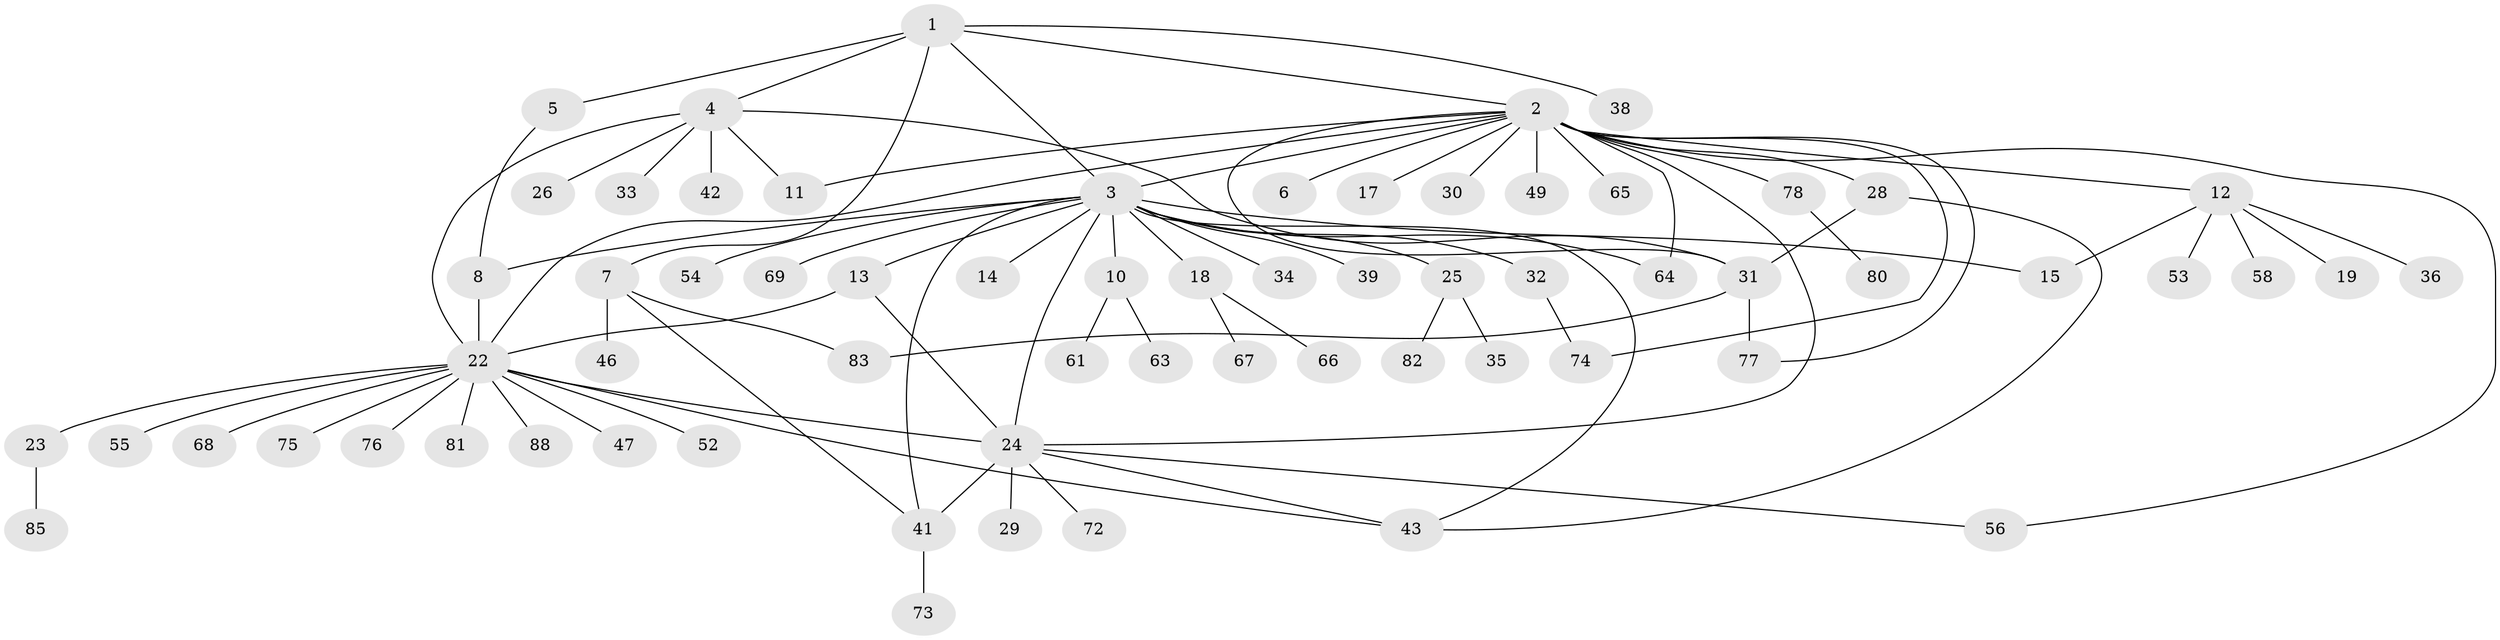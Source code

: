 // Generated by graph-tools (version 1.1) at 2025/52/02/27/25 19:52:00]
// undirected, 66 vertices, 87 edges
graph export_dot {
graph [start="1"]
  node [color=gray90,style=filled];
  1 [super="+16"];
  2 [super="+27"];
  3 [super="+9"];
  4 [super="+57"];
  5;
  6;
  7 [super="+44"];
  8 [super="+21"];
  10 [super="+70"];
  11 [super="+48"];
  12 [super="+59"];
  13 [super="+45"];
  14;
  15;
  17;
  18 [super="+20"];
  19;
  22 [super="+50"];
  23 [super="+51"];
  24 [super="+40"];
  25 [super="+71"];
  26;
  28;
  29;
  30;
  31 [super="+37"];
  32 [super="+79"];
  33 [super="+60"];
  34;
  35;
  36;
  38;
  39;
  41;
  42;
  43 [super="+62"];
  46;
  47;
  49;
  52;
  53;
  54;
  55;
  56;
  58;
  61;
  63;
  64;
  65;
  66;
  67;
  68;
  69;
  72;
  73;
  74;
  75;
  76;
  77;
  78 [super="+84"];
  80 [super="+86"];
  81;
  82;
  83 [super="+87"];
  85;
  88;
  1 -- 2;
  1 -- 3;
  1 -- 4;
  1 -- 5;
  1 -- 7;
  1 -- 38;
  2 -- 6;
  2 -- 11;
  2 -- 12;
  2 -- 17;
  2 -- 24;
  2 -- 30;
  2 -- 31;
  2 -- 49;
  2 -- 64;
  2 -- 74;
  2 -- 78;
  2 -- 65;
  2 -- 22;
  2 -- 56;
  2 -- 28;
  2 -- 77;
  2 -- 3;
  3 -- 8;
  3 -- 14;
  3 -- 25;
  3 -- 34;
  3 -- 54;
  3 -- 64;
  3 -- 32;
  3 -- 69;
  3 -- 39;
  3 -- 41;
  3 -- 10;
  3 -- 13;
  3 -- 15;
  3 -- 18;
  3 -- 24;
  3 -- 43;
  4 -- 11;
  4 -- 22;
  4 -- 26;
  4 -- 33;
  4 -- 42;
  4 -- 31;
  5 -- 8;
  7 -- 83;
  7 -- 41;
  7 -- 46;
  8 -- 22;
  10 -- 61;
  10 -- 63;
  12 -- 15;
  12 -- 19;
  12 -- 36;
  12 -- 53;
  12 -- 58;
  13 -- 22;
  13 -- 24;
  18 -- 66;
  18 -- 67;
  22 -- 23;
  22 -- 43;
  22 -- 47;
  22 -- 55;
  22 -- 68;
  22 -- 76;
  22 -- 88;
  22 -- 81;
  22 -- 52;
  22 -- 75;
  22 -- 24;
  23 -- 85;
  24 -- 29;
  24 -- 41;
  24 -- 43;
  24 -- 56;
  24 -- 72;
  25 -- 35;
  25 -- 82;
  28 -- 31;
  28 -- 43;
  31 -- 77;
  31 -- 83;
  32 -- 74;
  41 -- 73;
  78 -- 80;
}
